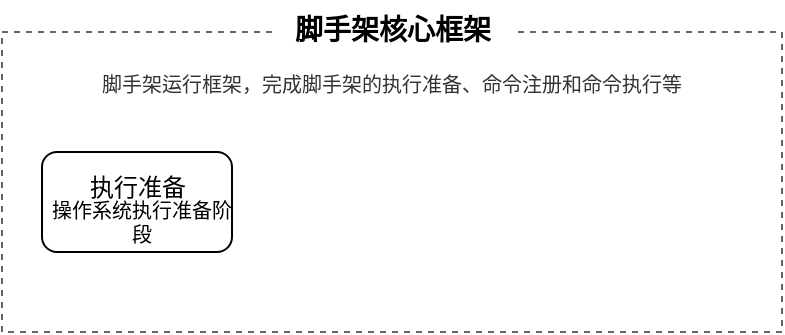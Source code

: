 <mxfile version="21.1.1" type="github">
  <diagram name="第 1 页" id="aV4bgYBK1LduxahTIi1U">
    <mxGraphModel dx="923" dy="531" grid="1" gridSize="10" guides="1" tooltips="1" connect="1" arrows="1" fold="1" page="1" pageScale="1" pageWidth="1200" pageHeight="1600" math="0" shadow="0">
      <root>
        <mxCell id="0" />
        <mxCell id="1" parent="0" />
        <mxCell id="n5tSydgVhSQRMeUfpz5I-1" value="" style="rounded=0;whiteSpace=wrap;html=1;dashed=1;strokeColor=#666666;" vertex="1" parent="1">
          <mxGeometry x="160" y="120" width="390" height="150" as="geometry" />
        </mxCell>
        <mxCell id="n5tSydgVhSQRMeUfpz5I-3" value="脚手架核心框架" style="text;html=1;align=center;verticalAlign=middle;resizable=0;points=[];autosize=1;fillColor=default;labelBackgroundColor=default;spacing=0;fontSize=14;fontStyle=1" vertex="1" parent="1">
          <mxGeometry x="295" y="104" width="120" height="30" as="geometry" />
        </mxCell>
        <mxCell id="n5tSydgVhSQRMeUfpz5I-5" value="&lt;font style=&quot;font-size: 10px;&quot;&gt;脚手架运行框架，完成脚手架的执行准备、命令注册和命令执行等&lt;/font&gt;" style="text;html=1;strokeColor=none;fillColor=none;align=center;verticalAlign=middle;whiteSpace=wrap;rounded=0;fontSize=12;fontColor=#333333;" vertex="1" parent="1">
          <mxGeometry x="170" y="136" width="370" height="20" as="geometry" />
        </mxCell>
        <mxCell id="n5tSydgVhSQRMeUfpz5I-6" value="" style="rounded=1;whiteSpace=wrap;html=1;" vertex="1" parent="1">
          <mxGeometry x="180" y="180" width="95" height="50" as="geometry" />
        </mxCell>
        <mxCell id="n5tSydgVhSQRMeUfpz5I-7" value="执行准备" style="text;html=1;strokeColor=none;fillColor=none;align=center;verticalAlign=middle;whiteSpace=wrap;rounded=0;" vertex="1" parent="1">
          <mxGeometry x="197.5" y="183" width="60" height="30" as="geometry" />
        </mxCell>
        <mxCell id="n5tSydgVhSQRMeUfpz5I-8" value="操作系统执行准备阶段" style="text;html=1;strokeColor=none;fillColor=none;align=center;verticalAlign=middle;whiteSpace=wrap;rounded=0;fontSize=10;" vertex="1" parent="1">
          <mxGeometry x="180" y="200" width="100" height="30" as="geometry" />
        </mxCell>
      </root>
    </mxGraphModel>
  </diagram>
</mxfile>
